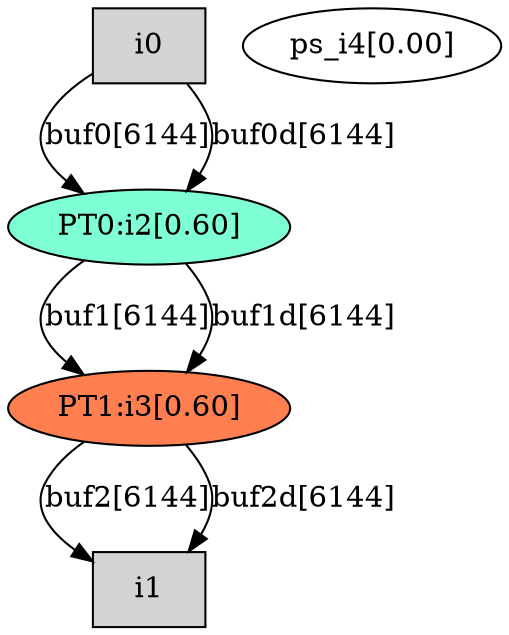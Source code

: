 digraph root {
"i0" [shape=box style=filled, fillcolor=lightgrey];
"i1" [shape=box style=filled, fillcolor=lightgrey];
"PT0:i2[0.60]" [style=filled, fillcolor=aquamarine];
"PT1:i3[0.60]" [style=filled, fillcolor=coral];
"ps_i4[0.00]";
"i0" -> "PT0:i2[0.60]" [label="buf0[6144]"];
"PT0:i2[0.60]" -> "PT1:i3[0.60]" [label="buf1[6144]"];
"PT1:i3[0.60]" -> "i1" [label="buf2[6144]"];
"i0" -> "PT0:i2[0.60]" [label="buf0d[6144]"];
"PT0:i2[0.60]" -> "PT1:i3[0.60]" [label="buf1d[6144]"];
"PT1:i3[0.60]" -> "i1" [label="buf2d[6144]"];
}

